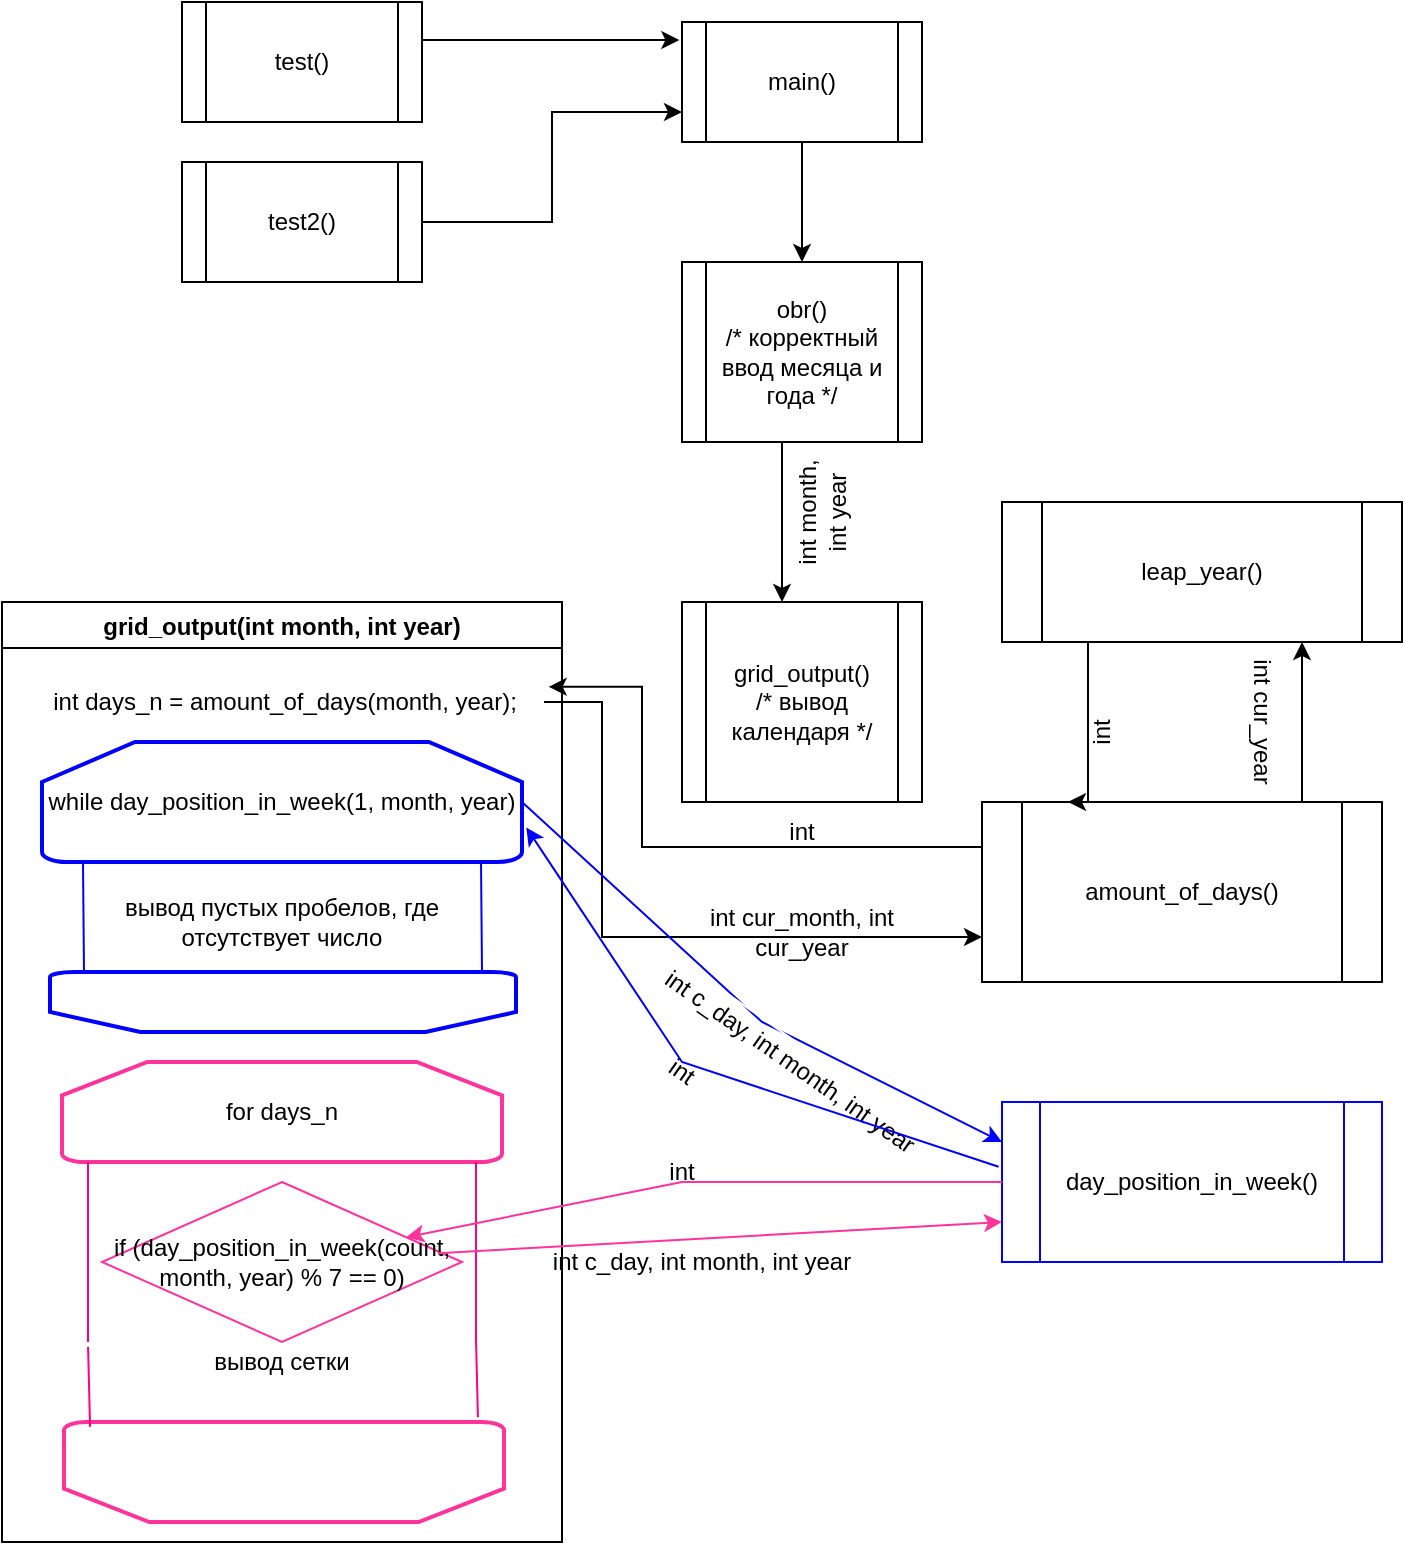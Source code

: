 <mxfile version="20.5.1" type="github">
  <diagram id="XAxntFZM6T8HPxiPiH6y" name="Страница 1">
    <mxGraphModel dx="1278" dy="579" grid="1" gridSize="10" guides="1" tooltips="1" connect="1" arrows="1" fold="1" page="1" pageScale="1" pageWidth="827" pageHeight="1169" math="0" shadow="0">
      <root>
        <mxCell id="0" />
        <mxCell id="1" parent="0" />
        <mxCell id="mehWwJax71jicgtBtX2A-14" value="" style="edgeStyle=orthogonalEdgeStyle;rounded=0;orthogonalLoop=1;jettySize=auto;html=1;" edge="1" parent="1" source="mehWwJax71jicgtBtX2A-1" target="mehWwJax71jicgtBtX2A-8">
          <mxGeometry relative="1" as="geometry" />
        </mxCell>
        <mxCell id="mehWwJax71jicgtBtX2A-1" value="main()&lt;br&gt;" style="shape=process;whiteSpace=wrap;html=1;backgroundOutline=1;" vertex="1" parent="1">
          <mxGeometry x="360" y="170" width="120" height="60" as="geometry" />
        </mxCell>
        <mxCell id="mehWwJax71jicgtBtX2A-5" value="" style="edgeStyle=orthogonalEdgeStyle;rounded=0;orthogonalLoop=1;jettySize=auto;html=1;entryX=-0.011;entryY=0.15;entryDx=0;entryDy=0;entryPerimeter=0;" edge="1" parent="1" source="mehWwJax71jicgtBtX2A-2" target="mehWwJax71jicgtBtX2A-1">
          <mxGeometry relative="1" as="geometry">
            <mxPoint x="320" y="160" as="targetPoint" />
            <Array as="points">
              <mxPoint x="260" y="179" />
              <mxPoint x="260" y="179" />
            </Array>
          </mxGeometry>
        </mxCell>
        <mxCell id="mehWwJax71jicgtBtX2A-2" value="test()" style="shape=process;whiteSpace=wrap;html=1;backgroundOutline=1;" vertex="1" parent="1">
          <mxGeometry x="110" y="160" width="120" height="60" as="geometry" />
        </mxCell>
        <mxCell id="mehWwJax71jicgtBtX2A-7" value="" style="edgeStyle=orthogonalEdgeStyle;rounded=0;orthogonalLoop=1;jettySize=auto;html=1;entryX=0;entryY=0.75;entryDx=0;entryDy=0;" edge="1" parent="1" source="mehWwJax71jicgtBtX2A-3" target="mehWwJax71jicgtBtX2A-1">
          <mxGeometry relative="1" as="geometry">
            <mxPoint x="330" y="270" as="targetPoint" />
            <Array as="points">
              <mxPoint x="295" y="270" />
              <mxPoint x="295" y="215" />
            </Array>
          </mxGeometry>
        </mxCell>
        <mxCell id="mehWwJax71jicgtBtX2A-3" value="test2()" style="shape=process;whiteSpace=wrap;html=1;backgroundOutline=1;" vertex="1" parent="1">
          <mxGeometry x="110" y="240" width="120" height="60" as="geometry" />
        </mxCell>
        <mxCell id="mehWwJax71jicgtBtX2A-11" value="" style="edgeStyle=orthogonalEdgeStyle;rounded=0;orthogonalLoop=1;jettySize=auto;html=1;" edge="1" parent="1" source="mehWwJax71jicgtBtX2A-8" target="mehWwJax71jicgtBtX2A-10">
          <mxGeometry relative="1" as="geometry">
            <Array as="points">
              <mxPoint x="410" y="410" />
              <mxPoint x="410" y="410" />
            </Array>
          </mxGeometry>
        </mxCell>
        <mxCell id="mehWwJax71jicgtBtX2A-8" value="obr()&lt;br&gt;/* корректный ввод месяца и года */" style="shape=process;whiteSpace=wrap;html=1;backgroundOutline=1;" vertex="1" parent="1">
          <mxGeometry x="360" y="290" width="120" height="90" as="geometry" />
        </mxCell>
        <mxCell id="mehWwJax71jicgtBtX2A-10" value="grid_output()&lt;br&gt;/* вывод календаря */" style="shape=process;whiteSpace=wrap;html=1;backgroundOutline=1;" vertex="1" parent="1">
          <mxGeometry x="360" y="460" width="120" height="100" as="geometry" />
        </mxCell>
        <mxCell id="mehWwJax71jicgtBtX2A-15" value="int month, int&amp;nbsp;year" style="text;html=1;strokeColor=none;fillColor=none;align=center;verticalAlign=middle;whiteSpace=wrap;rounded=0;rotation=-90;" vertex="1" parent="1">
          <mxGeometry x="400" y="400" width="60" height="30" as="geometry" />
        </mxCell>
        <mxCell id="mehWwJax71jicgtBtX2A-18" value="grid_output(int month, int year)" style="swimlane;" vertex="1" parent="1">
          <mxGeometry x="20" y="460" width="280" height="470" as="geometry" />
        </mxCell>
        <mxCell id="mehWwJax71jicgtBtX2A-19" value="int days_n = amount_of_days(month, year);" style="text;html=1;align=center;verticalAlign=middle;resizable=0;points=[];autosize=1;strokeColor=none;fillColor=none;" vertex="1" parent="mehWwJax71jicgtBtX2A-18">
          <mxGeometry x="11" y="35" width="260" height="30" as="geometry" />
        </mxCell>
        <mxCell id="mehWwJax71jicgtBtX2A-22" value="&lt;br&gt;" style="strokeWidth=2;html=1;shape=mxgraph.flowchart.loop_limit;whiteSpace=wrap;rotation=-180;strokeColor=#FF3399;" vertex="1" parent="mehWwJax71jicgtBtX2A-18">
          <mxGeometry x="31" y="410" width="220" height="50" as="geometry" />
        </mxCell>
        <mxCell id="mehWwJax71jicgtBtX2A-23" value="while&amp;nbsp;day_position_in_week(1, month, year)" style="strokeWidth=2;html=1;shape=mxgraph.flowchart.loop_limit;whiteSpace=wrap;strokeColor=#0000FF;" vertex="1" parent="mehWwJax71jicgtBtX2A-18">
          <mxGeometry x="20" y="70" width="240" height="60" as="geometry" />
        </mxCell>
        <mxCell id="mehWwJax71jicgtBtX2A-24" value="&lt;br&gt;" style="strokeWidth=2;html=1;shape=mxgraph.flowchart.loop_limit;whiteSpace=wrap;rotation=-180;strokeColor=#0000FF;" vertex="1" parent="mehWwJax71jicgtBtX2A-18">
          <mxGeometry x="24" y="185" width="233" height="30" as="geometry" />
        </mxCell>
        <mxCell id="mehWwJax71jicgtBtX2A-20" value="for days_n" style="strokeWidth=2;html=1;shape=mxgraph.flowchart.loop_limit;whiteSpace=wrap;strokeColor=#FF3399;" vertex="1" parent="mehWwJax71jicgtBtX2A-18">
          <mxGeometry x="30" y="230" width="220" height="50" as="geometry" />
        </mxCell>
        <mxCell id="mehWwJax71jicgtBtX2A-27" value="" style="shape=link;html=1;rounded=0;entryX=0.5;entryY=1;entryDx=0;entryDy=0;entryPerimeter=0;exitX=0.5;exitY=1;exitDx=0;exitDy=0;exitPerimeter=0;fillColor=#99FF33;strokeColor=#FF0080;width=194;startArrow=none;" edge="1" parent="mehWwJax71jicgtBtX2A-18" source="mehWwJax71jicgtBtX2A-34" target="mehWwJax71jicgtBtX2A-20">
          <mxGeometry width="100" relative="1" as="geometry">
            <mxPoint x="150" y="210" as="sourcePoint" />
            <mxPoint x="250" y="210" as="targetPoint" />
          </mxGeometry>
        </mxCell>
        <mxCell id="mehWwJax71jicgtBtX2A-31" value="" style="shape=link;html=1;rounded=0;strokeColor=#0000FF;fillColor=#99FF33;exitX=0.5;exitY=1;exitDx=0;exitDy=0;exitPerimeter=0;width=199;endArrow=none;entryX=0.5;entryY=1;entryDx=0;entryDy=0;entryPerimeter=0;" edge="1" parent="mehWwJax71jicgtBtX2A-18" source="mehWwJax71jicgtBtX2A-23" target="mehWwJax71jicgtBtX2A-24">
          <mxGeometry width="100" relative="1" as="geometry">
            <mxPoint x="160" y="590" as="sourcePoint" />
            <mxPoint x="140" y="170" as="targetPoint" />
          </mxGeometry>
        </mxCell>
        <mxCell id="mehWwJax71jicgtBtX2A-32" value="вывод пустых пробелов, где отсутствует число" style="text;html=1;strokeColor=none;fillColor=none;align=center;verticalAlign=middle;whiteSpace=wrap;rounded=0;" vertex="1" parent="mehWwJax71jicgtBtX2A-18">
          <mxGeometry x="60" y="140" width="160" height="40" as="geometry" />
        </mxCell>
        <mxCell id="mehWwJax71jicgtBtX2A-37" value="вывод сетки" style="text;html=1;strokeColor=none;fillColor=none;align=center;verticalAlign=middle;whiteSpace=wrap;rounded=0;" vertex="1" parent="mehWwJax71jicgtBtX2A-18">
          <mxGeometry x="83" y="370" width="114" height="20" as="geometry" />
        </mxCell>
        <mxCell id="mehWwJax71jicgtBtX2A-34" value="if (day_position_in_week(count, month, year) % 7 == 0)" style="rhombus;whiteSpace=wrap;html=1;strokeColor=#FF3399;" vertex="1" parent="mehWwJax71jicgtBtX2A-18">
          <mxGeometry x="50" y="290" width="180" height="80" as="geometry" />
        </mxCell>
        <mxCell id="mehWwJax71jicgtBtX2A-38" value="" style="shape=link;html=1;rounded=0;entryX=0.5;entryY=1;entryDx=0;entryDy=0;entryPerimeter=0;exitX=0.5;exitY=1;exitDx=0;exitDy=0;exitPerimeter=0;fillColor=#99FF33;strokeColor=#FF0080;width=194;endArrow=none;" edge="1" parent="mehWwJax71jicgtBtX2A-18" source="mehWwJax71jicgtBtX2A-22" target="mehWwJax71jicgtBtX2A-34">
          <mxGeometry width="100" relative="1" as="geometry">
            <mxPoint x="161" y="870" as="sourcePoint" />
            <mxPoint x="160" y="740" as="targetPoint" />
          </mxGeometry>
        </mxCell>
        <mxCell id="mehWwJax71jicgtBtX2A-43" value="" style="edgeStyle=orthogonalEdgeStyle;rounded=0;orthogonalLoop=1;jettySize=auto;html=1;strokeColor=#000000;fillColor=#99FF33;entryX=1.009;entryY=0.247;entryDx=0;entryDy=0;entryPerimeter=0;exitX=0;exitY=0.25;exitDx=0;exitDy=0;" edge="1" parent="1" source="mehWwJax71jicgtBtX2A-39" target="mehWwJax71jicgtBtX2A-19">
          <mxGeometry relative="1" as="geometry">
            <mxPoint x="405" y="645" as="targetPoint" />
            <Array as="points">
              <mxPoint x="340" y="583" />
              <mxPoint x="340" y="502" />
            </Array>
          </mxGeometry>
        </mxCell>
        <mxCell id="mehWwJax71jicgtBtX2A-52" value="" style="edgeStyle=orthogonalEdgeStyle;rounded=0;orthogonalLoop=1;jettySize=auto;html=1;strokeColor=#000000;fillColor=#99FF33;entryX=0.75;entryY=1;entryDx=0;entryDy=0;" edge="1" parent="1" source="mehWwJax71jicgtBtX2A-39" target="mehWwJax71jicgtBtX2A-47">
          <mxGeometry relative="1" as="geometry">
            <mxPoint x="620" y="505" as="targetPoint" />
            <Array as="points">
              <mxPoint x="670" y="580" />
              <mxPoint x="670" y="580" />
            </Array>
          </mxGeometry>
        </mxCell>
        <mxCell id="mehWwJax71jicgtBtX2A-39" value="amount_of_days()" style="shape=process;whiteSpace=wrap;html=1;backgroundOutline=1;strokeColor=#000000;" vertex="1" parent="1">
          <mxGeometry x="510" y="560" width="200" height="90" as="geometry" />
        </mxCell>
        <mxCell id="mehWwJax71jicgtBtX2A-44" value="" style="edgeStyle=orthogonalEdgeStyle;rounded=0;orthogonalLoop=1;jettySize=auto;html=1;strokeColor=#000000;fillColor=#99FF33;entryX=0;entryY=0.75;entryDx=0;entryDy=0;" edge="1" parent="1" source="mehWwJax71jicgtBtX2A-19" target="mehWwJax71jicgtBtX2A-39">
          <mxGeometry relative="1" as="geometry">
            <Array as="points">
              <mxPoint x="320" y="510" />
              <mxPoint x="320" y="628" />
            </Array>
          </mxGeometry>
        </mxCell>
        <mxCell id="mehWwJax71jicgtBtX2A-45" value="int cur_month, int cur_year" style="text;html=1;strokeColor=none;fillColor=none;align=center;verticalAlign=middle;whiteSpace=wrap;rounded=0;" vertex="1" parent="1">
          <mxGeometry x="350" y="620" width="140" height="10" as="geometry" />
        </mxCell>
        <mxCell id="mehWwJax71jicgtBtX2A-46" value="int" style="text;html=1;strokeColor=none;fillColor=none;align=center;verticalAlign=middle;whiteSpace=wrap;rounded=0;" vertex="1" parent="1">
          <mxGeometry x="390" y="560" width="60" height="30" as="geometry" />
        </mxCell>
        <mxCell id="mehWwJax71jicgtBtX2A-49" value="" style="edgeStyle=orthogonalEdgeStyle;rounded=0;orthogonalLoop=1;jettySize=auto;html=1;strokeColor=#000000;fillColor=#99FF33;entryX=0.215;entryY=0;entryDx=0;entryDy=0;entryPerimeter=0;" edge="1" parent="1" source="mehWwJax71jicgtBtX2A-47" target="mehWwJax71jicgtBtX2A-39">
          <mxGeometry relative="1" as="geometry">
            <mxPoint x="620" y="565" as="targetPoint" />
            <Array as="points">
              <mxPoint x="563" y="520" />
              <mxPoint x="563" y="520" />
            </Array>
          </mxGeometry>
        </mxCell>
        <mxCell id="mehWwJax71jicgtBtX2A-47" value="leap_year()" style="shape=process;whiteSpace=wrap;html=1;backgroundOutline=1;strokeColor=#000000;" vertex="1" parent="1">
          <mxGeometry x="520" y="410" width="200" height="70" as="geometry" />
        </mxCell>
        <mxCell id="mehWwJax71jicgtBtX2A-53" value="int cur_year" style="text;html=1;strokeColor=none;fillColor=none;align=center;verticalAlign=middle;whiteSpace=wrap;rounded=0;rotation=90;" vertex="1" parent="1">
          <mxGeometry x="600" y="510" width="100" height="20" as="geometry" />
        </mxCell>
        <mxCell id="mehWwJax71jicgtBtX2A-54" value="int" style="text;html=1;strokeColor=none;fillColor=none;align=center;verticalAlign=middle;whiteSpace=wrap;rounded=0;rotation=-90;" vertex="1" parent="1">
          <mxGeometry x="540" y="510" width="60" height="30" as="geometry" />
        </mxCell>
        <mxCell id="mehWwJax71jicgtBtX2A-56" value="day_position_in_week()" style="shape=process;whiteSpace=wrap;html=1;backgroundOutline=1;strokeColor=#0000FF;" vertex="1" parent="1">
          <mxGeometry x="520" y="710" width="190" height="80" as="geometry" />
        </mxCell>
        <mxCell id="mehWwJax71jicgtBtX2A-60" value="int" style="text;html=1;strokeColor=none;fillColor=none;align=center;verticalAlign=middle;whiteSpace=wrap;rounded=0;rotation=0;" vertex="1" parent="1">
          <mxGeometry x="330" y="730" width="60" height="30" as="geometry" />
        </mxCell>
        <mxCell id="mehWwJax71jicgtBtX2A-61" value="int c_day, int month, int year" style="text;html=1;strokeColor=none;fillColor=none;align=center;verticalAlign=middle;whiteSpace=wrap;rounded=0;" vertex="1" parent="1">
          <mxGeometry x="290" y="780" width="160" height="20" as="geometry" />
        </mxCell>
        <mxCell id="mehWwJax71jicgtBtX2A-64" value="" style="endArrow=classic;html=1;rounded=0;strokeColor=#FF3399;fillColor=#99FF33;exitX=0.934;exitY=0.445;exitDx=0;exitDy=0;exitPerimeter=0;entryX=0;entryY=0.75;entryDx=0;entryDy=0;" edge="1" parent="1" source="mehWwJax71jicgtBtX2A-34" target="mehWwJax71jicgtBtX2A-56">
          <mxGeometry width="50" height="50" relative="1" as="geometry">
            <mxPoint x="310" y="730" as="sourcePoint" />
            <mxPoint x="360" y="680" as="targetPoint" />
          </mxGeometry>
        </mxCell>
        <mxCell id="mehWwJax71jicgtBtX2A-65" value="" style="endArrow=classic;html=1;rounded=0;strokeColor=#0000FF;fillColor=#99FF33;exitX=1;exitY=0.5;exitDx=0;exitDy=0;exitPerimeter=0;entryX=0;entryY=0.25;entryDx=0;entryDy=0;" edge="1" parent="1" source="mehWwJax71jicgtBtX2A-23" target="mehWwJax71jicgtBtX2A-56">
          <mxGeometry width="50" height="50" relative="1" as="geometry">
            <mxPoint x="248.12" y="795.6" as="sourcePoint" />
            <mxPoint x="530" y="780" as="targetPoint" />
            <Array as="points">
              <mxPoint x="400" y="670" />
            </Array>
          </mxGeometry>
        </mxCell>
        <mxCell id="mehWwJax71jicgtBtX2A-66" value="int c_day, int month, int year" style="text;html=1;strokeColor=#FFFFFF;fillColor=none;align=center;verticalAlign=middle;whiteSpace=wrap;rounded=0;rotation=35;" vertex="1" parent="1">
          <mxGeometry x="334" y="680" width="160" height="20" as="geometry" />
        </mxCell>
        <mxCell id="mehWwJax71jicgtBtX2A-67" value="" style="endArrow=classic;html=1;rounded=0;strokeColor=#FF3399;fillColor=#99FF33;exitX=0;exitY=0.5;exitDx=0;exitDy=0;" edge="1" parent="1" source="mehWwJax71jicgtBtX2A-56" target="mehWwJax71jicgtBtX2A-34">
          <mxGeometry width="50" height="50" relative="1" as="geometry">
            <mxPoint x="310" y="730" as="sourcePoint" />
            <mxPoint x="360" y="680" as="targetPoint" />
            <Array as="points">
              <mxPoint x="360" y="750" />
            </Array>
          </mxGeometry>
        </mxCell>
        <mxCell id="mehWwJax71jicgtBtX2A-68" value="int" style="text;html=1;strokeColor=none;fillColor=none;align=center;verticalAlign=middle;whiteSpace=wrap;rounded=0;rotation=35;" vertex="1" parent="1">
          <mxGeometry x="330" y="680" width="60" height="30" as="geometry" />
        </mxCell>
        <mxCell id="mehWwJax71jicgtBtX2A-69" value="" style="endArrow=classic;html=1;rounded=0;strokeColor=#0000FF;fillColor=#99FF33;exitX=-0.009;exitY=0.405;exitDx=0;exitDy=0;exitPerimeter=0;entryX=1.009;entryY=0.713;entryDx=0;entryDy=0;entryPerimeter=0;" edge="1" parent="1" source="mehWwJax71jicgtBtX2A-56" target="mehWwJax71jicgtBtX2A-23">
          <mxGeometry width="50" height="50" relative="1" as="geometry">
            <mxPoint x="310" y="730" as="sourcePoint" />
            <mxPoint x="360" y="680" as="targetPoint" />
            <Array as="points">
              <mxPoint x="360" y="690" />
            </Array>
          </mxGeometry>
        </mxCell>
      </root>
    </mxGraphModel>
  </diagram>
</mxfile>
